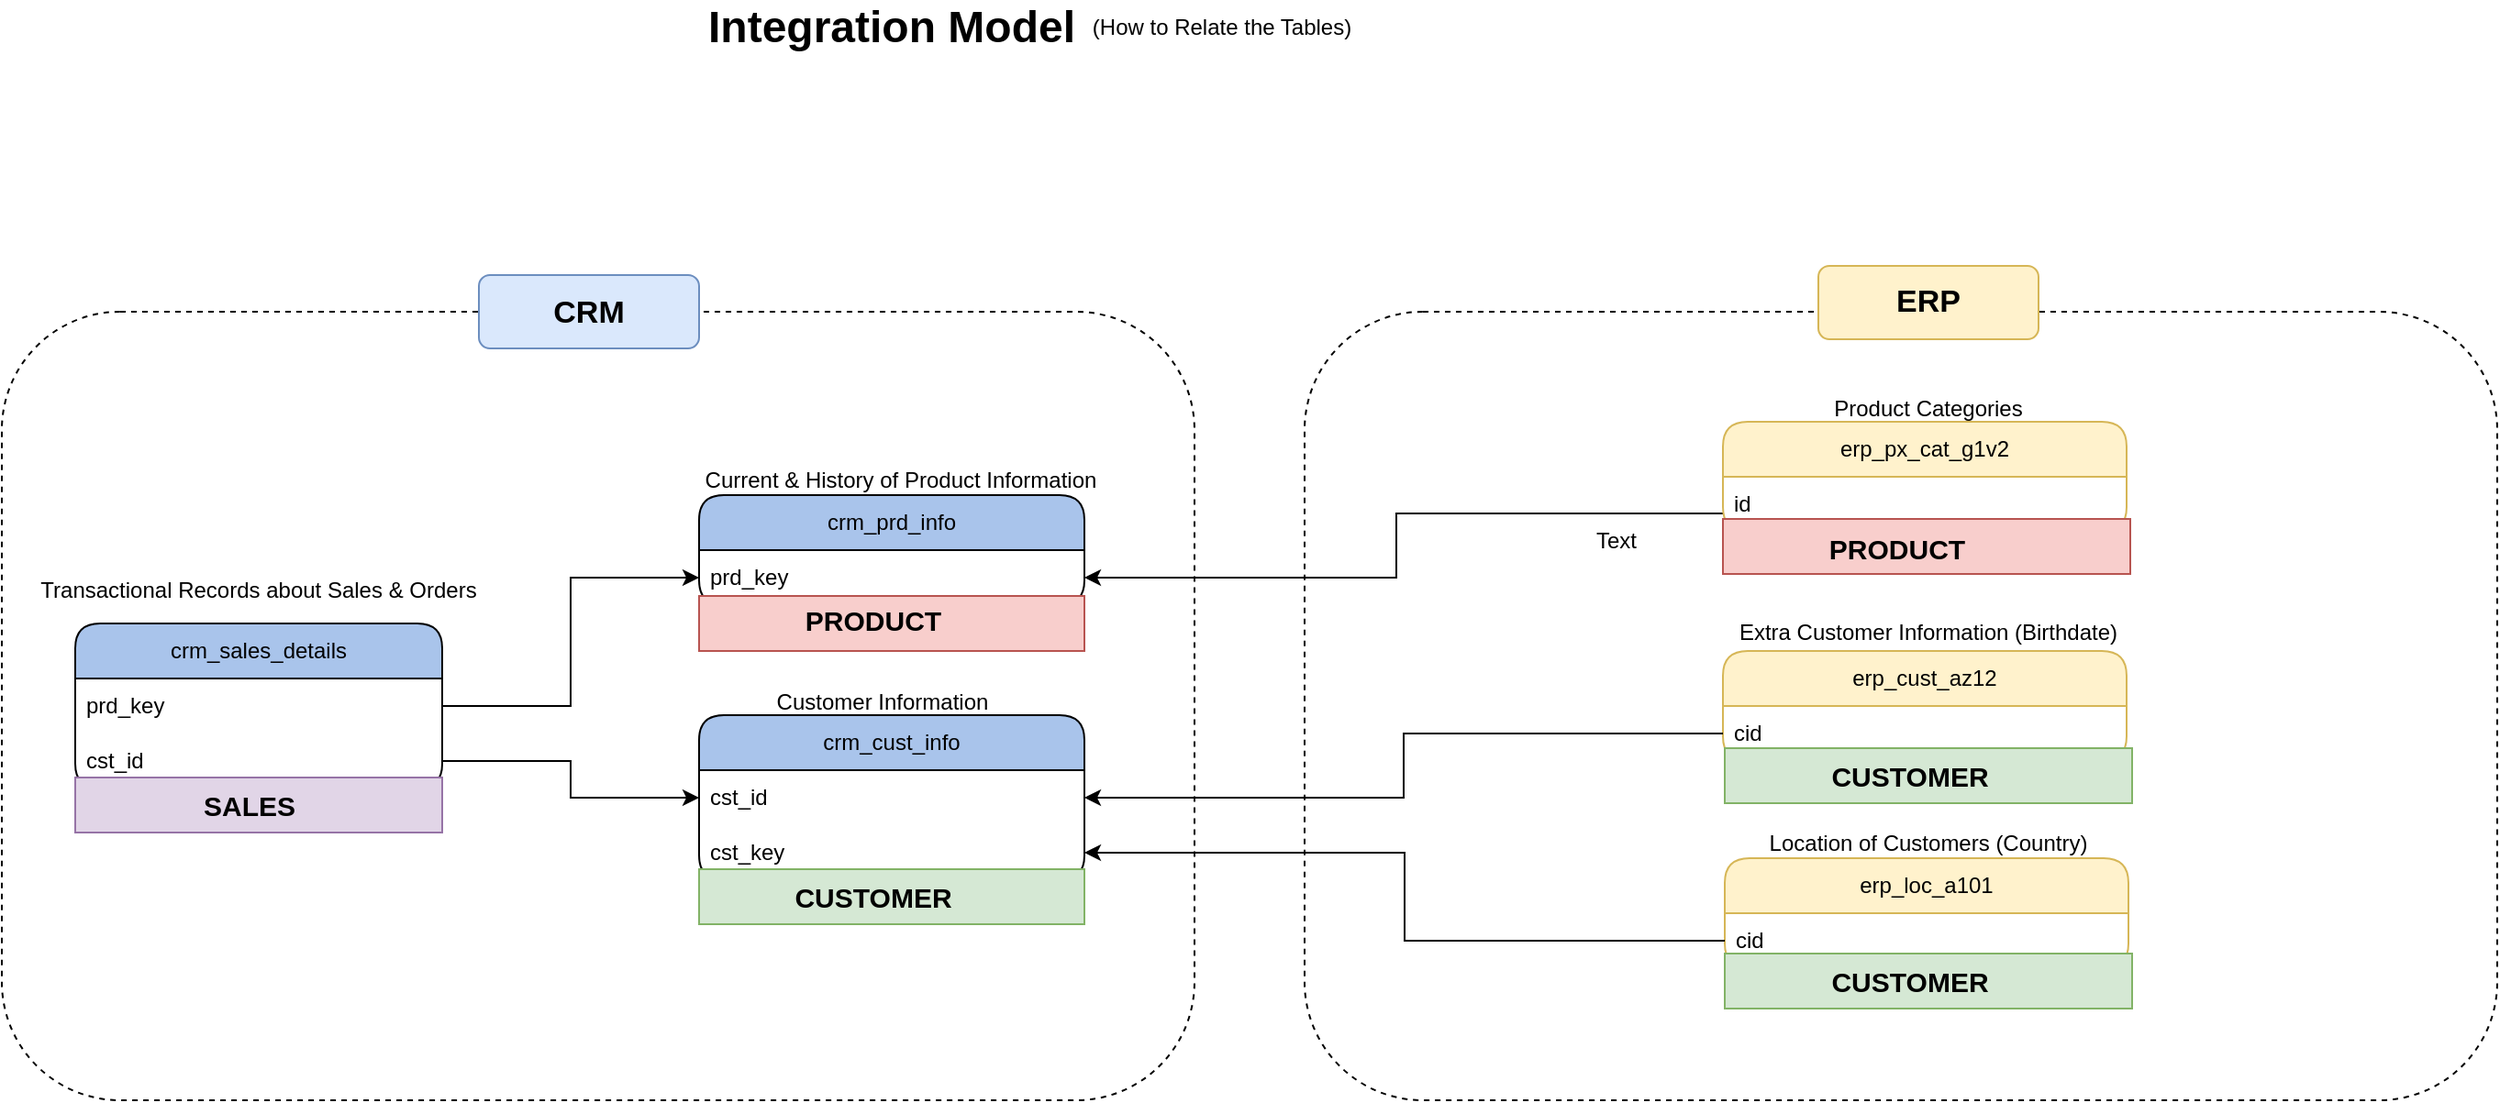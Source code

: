 <mxfile version="28.0.6">
  <diagram name="Page-1" id="Ek9-X_7ysM0I2mibOemU">
    <mxGraphModel grid="1" page="1" gridSize="10" guides="1" tooltips="1" connect="1" arrows="1" fold="1" pageScale="1" pageWidth="1700" pageHeight="1100" math="0" shadow="0">
      <root>
        <mxCell id="0" />
        <mxCell id="1" parent="0" />
        <mxCell id="hRe_kejiiffoReeZe8uF-36" value="" style="rounded=1;whiteSpace=wrap;html=1;fillColor=none;dashed=1;" vertex="1" parent="1">
          <mxGeometry x="810" y="370" width="650" height="430" as="geometry" />
        </mxCell>
        <mxCell id="hRe_kejiiffoReeZe8uF-30" value="" style="rounded=1;whiteSpace=wrap;html=1;fillColor=none;dashed=1;" vertex="1" parent="1">
          <mxGeometry x="100" y="370" width="650" height="430" as="geometry" />
        </mxCell>
        <mxCell id="hRe_kejiiffoReeZe8uF-1" value="&lt;b&gt;&lt;font style=&quot;font-size: 24px;&quot;&gt;Integration Model&lt;/font&gt;&lt;/b&gt;" style="text;html=1;align=center;verticalAlign=middle;whiteSpace=wrap;rounded=0;" vertex="1" parent="1">
          <mxGeometry x="440" y="200" width="290" height="30" as="geometry" />
        </mxCell>
        <mxCell id="hRe_kejiiffoReeZe8uF-2" value="(How to Relate the Tables)" style="text;html=1;align=center;verticalAlign=middle;whiteSpace=wrap;rounded=0;" vertex="1" parent="1">
          <mxGeometry x="630" y="200" width="270" height="30" as="geometry" />
        </mxCell>
        <mxCell id="hRe_kejiiffoReeZe8uF-8" value="crm_sales_details" style="swimlane;fontStyle=0;childLayout=stackLayout;horizontal=1;startSize=30;horizontalStack=0;resizeParent=1;resizeParentMax=0;resizeLast=0;collapsible=1;marginBottom=0;whiteSpace=wrap;html=1;rounded=1;fillColor=#A9C4EB;" vertex="1" parent="1">
          <mxGeometry x="140" y="540" width="200" height="90" as="geometry" />
        </mxCell>
        <mxCell id="hRe_kejiiffoReeZe8uF-9" value="prd_key" style="text;strokeColor=none;fillColor=none;align=left;verticalAlign=middle;spacingLeft=4;spacingRight=4;overflow=hidden;points=[[0,0.5],[1,0.5]];portConstraint=eastwest;rotatable=0;whiteSpace=wrap;html=1;" vertex="1" parent="hRe_kejiiffoReeZe8uF-8">
          <mxGeometry y="30" width="200" height="30" as="geometry" />
        </mxCell>
        <mxCell id="hRe_kejiiffoReeZe8uF-10" value="cst_id" style="text;strokeColor=none;fillColor=none;align=left;verticalAlign=middle;spacingLeft=4;spacingRight=4;overflow=hidden;points=[[0,0.5],[1,0.5]];portConstraint=eastwest;rotatable=0;whiteSpace=wrap;html=1;strokeWidth=1;" vertex="1" parent="hRe_kejiiffoReeZe8uF-8">
          <mxGeometry y="60" width="200" height="30" as="geometry" />
        </mxCell>
        <mxCell id="hRe_kejiiffoReeZe8uF-11" value="crm_prd_info" style="swimlane;fontStyle=0;childLayout=stackLayout;horizontal=1;startSize=30;horizontalStack=0;resizeParent=1;resizeParentMax=0;resizeLast=0;collapsible=1;marginBottom=0;whiteSpace=wrap;html=1;rounded=1;fillColor=#A9C4EB;" vertex="1" parent="1">
          <mxGeometry x="480" y="470" width="210" height="60" as="geometry" />
        </mxCell>
        <mxCell id="hRe_kejiiffoReeZe8uF-12" value="prd_key" style="text;strokeColor=none;fillColor=none;align=left;verticalAlign=middle;spacingLeft=4;spacingRight=4;overflow=hidden;points=[[0,0.5],[1,0.5]];portConstraint=eastwest;rotatable=0;whiteSpace=wrap;html=1;" vertex="1" parent="hRe_kejiiffoReeZe8uF-11">
          <mxGeometry y="30" width="210" height="30" as="geometry" />
        </mxCell>
        <mxCell id="hRe_kejiiffoReeZe8uF-14" value="crm_cust_info" style="swimlane;fontStyle=0;childLayout=stackLayout;horizontal=1;startSize=30;horizontalStack=0;resizeParent=1;resizeParentMax=0;resizeLast=0;collapsible=1;marginBottom=0;whiteSpace=wrap;html=1;rounded=1;fillColor=#A9C4EB;" vertex="1" parent="1">
          <mxGeometry x="480" y="590" width="210" height="90" as="geometry" />
        </mxCell>
        <mxCell id="hRe_kejiiffoReeZe8uF-15" value="cst_id" style="text;strokeColor=none;fillColor=none;align=left;verticalAlign=middle;spacingLeft=4;spacingRight=4;overflow=hidden;points=[[0,0.5],[1,0.5]];portConstraint=eastwest;rotatable=0;whiteSpace=wrap;html=1;" vertex="1" parent="hRe_kejiiffoReeZe8uF-14">
          <mxGeometry y="30" width="210" height="30" as="geometry" />
        </mxCell>
        <mxCell id="hRe_kejiiffoReeZe8uF-16" value="cst_key" style="text;strokeColor=none;fillColor=none;align=left;verticalAlign=middle;spacingLeft=4;spacingRight=4;overflow=hidden;points=[[0,0.5],[1,0.5]];portConstraint=eastwest;rotatable=0;whiteSpace=wrap;html=1;" vertex="1" parent="hRe_kejiiffoReeZe8uF-14">
          <mxGeometry y="60" width="210" height="30" as="geometry" />
        </mxCell>
        <mxCell id="hRe_kejiiffoReeZe8uF-19" style="edgeStyle=orthogonalEdgeStyle;rounded=0;orthogonalLoop=1;jettySize=auto;html=1;entryX=0;entryY=0.5;entryDx=0;entryDy=0;" edge="1" parent="1" source="hRe_kejiiffoReeZe8uF-9" target="hRe_kejiiffoReeZe8uF-12">
          <mxGeometry relative="1" as="geometry" />
        </mxCell>
        <mxCell id="hRe_kejiiffoReeZe8uF-20" style="edgeStyle=orthogonalEdgeStyle;rounded=0;orthogonalLoop=1;jettySize=auto;html=1;entryX=0;entryY=0.5;entryDx=0;entryDy=0;" edge="1" parent="1" source="hRe_kejiiffoReeZe8uF-10" target="hRe_kejiiffoReeZe8uF-15">
          <mxGeometry relative="1" as="geometry" />
        </mxCell>
        <mxCell id="hRe_kejiiffoReeZe8uF-39" style="edgeStyle=orthogonalEdgeStyle;rounded=0;orthogonalLoop=1;jettySize=auto;html=1;entryX=1;entryY=0.5;entryDx=0;entryDy=0;" edge="1" parent="1" source="hRe_kejiiffoReeZe8uF-21" target="hRe_kejiiffoReeZe8uF-12">
          <mxGeometry relative="1" as="geometry">
            <Array as="points">
              <mxPoint x="860" y="480" />
              <mxPoint x="860" y="515" />
            </Array>
          </mxGeometry>
        </mxCell>
        <mxCell id="hRe_kejiiffoReeZe8uF-21" value="erp_px_cat_g1v2" style="swimlane;fontStyle=0;childLayout=stackLayout;horizontal=1;startSize=30;horizontalStack=0;resizeParent=1;resizeParentMax=0;resizeLast=0;collapsible=1;marginBottom=0;whiteSpace=wrap;html=1;rounded=1;fillColor=#fff2cc;strokeColor=#d6b656;" vertex="1" parent="1">
          <mxGeometry x="1038" y="430" width="220" height="60" as="geometry" />
        </mxCell>
        <mxCell id="hRe_kejiiffoReeZe8uF-22" value="id" style="text;strokeColor=none;fillColor=none;align=left;verticalAlign=middle;spacingLeft=4;spacingRight=4;overflow=hidden;points=[[0,0.5],[1,0.5]];portConstraint=eastwest;rotatable=0;whiteSpace=wrap;html=1;" vertex="1" parent="hRe_kejiiffoReeZe8uF-21">
          <mxGeometry y="30" width="220" height="30" as="geometry" />
        </mxCell>
        <mxCell id="hRe_kejiiffoReeZe8uF-23" value="erp_cust_az12" style="swimlane;fontStyle=0;childLayout=stackLayout;horizontal=1;startSize=30;horizontalStack=0;resizeParent=1;resizeParentMax=0;resizeLast=0;collapsible=1;marginBottom=0;whiteSpace=wrap;html=1;rounded=1;fillColor=#fff2cc;strokeColor=#d6b656;" vertex="1" parent="1">
          <mxGeometry x="1038" y="555" width="220" height="60" as="geometry" />
        </mxCell>
        <mxCell id="hRe_kejiiffoReeZe8uF-24" value="cid" style="text;strokeColor=none;fillColor=none;align=left;verticalAlign=middle;spacingLeft=4;spacingRight=4;overflow=hidden;points=[[0,0.5],[1,0.5]];portConstraint=eastwest;rotatable=0;whiteSpace=wrap;html=1;" vertex="1" parent="hRe_kejiiffoReeZe8uF-23">
          <mxGeometry y="30" width="220" height="30" as="geometry" />
        </mxCell>
        <mxCell id="hRe_kejiiffoReeZe8uF-25" value="erp_loc_a101" style="swimlane;fontStyle=0;childLayout=stackLayout;horizontal=1;startSize=30;horizontalStack=0;resizeParent=1;resizeParentMax=0;resizeLast=0;collapsible=1;marginBottom=0;whiteSpace=wrap;html=1;rounded=1;fillColor=#fff2cc;strokeColor=#d6b656;" vertex="1" parent="1">
          <mxGeometry x="1039" y="668" width="220" height="60" as="geometry" />
        </mxCell>
        <mxCell id="hRe_kejiiffoReeZe8uF-26" value="cid" style="text;strokeColor=none;fillColor=none;align=left;verticalAlign=middle;spacingLeft=4;spacingRight=4;overflow=hidden;points=[[0,0.5],[1,0.5]];portConstraint=eastwest;rotatable=0;whiteSpace=wrap;html=1;" vertex="1" parent="hRe_kejiiffoReeZe8uF-25">
          <mxGeometry y="30" width="220" height="30" as="geometry" />
        </mxCell>
        <mxCell id="hRe_kejiiffoReeZe8uF-27" value="Transactional Records about Sales &amp;amp; Orders" style="text;html=1;align=center;verticalAlign=middle;whiteSpace=wrap;rounded=0;" vertex="1" parent="1">
          <mxGeometry x="120" y="507" width="240" height="30" as="geometry" />
        </mxCell>
        <mxCell id="hRe_kejiiffoReeZe8uF-28" value="Current &amp;amp; History of Product Information" style="text;html=1;align=center;verticalAlign=middle;whiteSpace=wrap;rounded=0;" vertex="1" parent="1">
          <mxGeometry x="470" y="447" width="240" height="30" as="geometry" />
        </mxCell>
        <mxCell id="hRe_kejiiffoReeZe8uF-29" value="Customer Information" style="text;html=1;align=center;verticalAlign=middle;whiteSpace=wrap;rounded=0;" vertex="1" parent="1">
          <mxGeometry x="460" y="568" width="240" height="30" as="geometry" />
        </mxCell>
        <mxCell id="hRe_kejiiffoReeZe8uF-31" value="" style="rounded=1;whiteSpace=wrap;html=1;fillColor=#dae8fc;strokeColor=#6c8ebf;" vertex="1" parent="1">
          <mxGeometry x="360" y="350" width="120" height="40" as="geometry" />
        </mxCell>
        <mxCell id="hRe_kejiiffoReeZe8uF-32" value="&lt;b&gt;&lt;font style=&quot;font-size: 17px;&quot;&gt;CRM&lt;/font&gt;&lt;/b&gt;" style="text;html=1;align=center;verticalAlign=middle;whiteSpace=wrap;rounded=0;" vertex="1" parent="1">
          <mxGeometry x="390" y="356" width="60" height="30" as="geometry" />
        </mxCell>
        <mxCell id="hRe_kejiiffoReeZe8uF-33" value="Product Categories" style="text;html=1;align=center;verticalAlign=middle;whiteSpace=wrap;rounded=0;" vertex="1" parent="1">
          <mxGeometry x="1030" y="408" width="240" height="30" as="geometry" />
        </mxCell>
        <mxCell id="hRe_kejiiffoReeZe8uF-34" value="Extra Customer Information (Birthdate)" style="text;html=1;align=center;verticalAlign=middle;whiteSpace=wrap;rounded=0;" vertex="1" parent="1">
          <mxGeometry x="1030" y="530" width="240" height="30" as="geometry" />
        </mxCell>
        <mxCell id="hRe_kejiiffoReeZe8uF-35" value="Location of Customers (Country)" style="text;html=1;align=center;verticalAlign=middle;whiteSpace=wrap;rounded=0;" vertex="1" parent="1">
          <mxGeometry x="1030" y="645" width="240" height="30" as="geometry" />
        </mxCell>
        <mxCell id="hRe_kejiiffoReeZe8uF-37" value="&lt;b&gt;&lt;font style=&quot;font-size: 17px;&quot;&gt;CRM&lt;/font&gt;&lt;/b&gt;" style="text;html=1;align=center;verticalAlign=middle;whiteSpace=wrap;rounded=0;fillColor=#fff2cc;strokeColor=#d6b656;" vertex="1" parent="1">
          <mxGeometry x="1120" y="346" width="60" height="30" as="geometry" />
        </mxCell>
        <mxCell id="hRe_kejiiffoReeZe8uF-38" value="&lt;b&gt;&lt;font style=&quot;font-size: 17px;&quot;&gt;ERP&lt;/font&gt;&lt;/b&gt;" style="rounded=1;whiteSpace=wrap;html=1;fillColor=#fff2cc;strokeColor=#d6b656;" vertex="1" parent="1">
          <mxGeometry x="1090" y="345" width="120" height="40" as="geometry" />
        </mxCell>
        <mxCell id="hRe_kejiiffoReeZe8uF-40" style="edgeStyle=orthogonalEdgeStyle;rounded=0;orthogonalLoop=1;jettySize=auto;html=1;entryX=1;entryY=0.5;entryDx=0;entryDy=0;" edge="1" parent="1" source="hRe_kejiiffoReeZe8uF-24" target="hRe_kejiiffoReeZe8uF-15">
          <mxGeometry relative="1" as="geometry" />
        </mxCell>
        <mxCell id="hRe_kejiiffoReeZe8uF-41" style="edgeStyle=orthogonalEdgeStyle;rounded=0;orthogonalLoop=1;jettySize=auto;html=1;entryX=1;entryY=0.5;entryDx=0;entryDy=0;" edge="1" parent="1" source="hRe_kejiiffoReeZe8uF-26" target="hRe_kejiiffoReeZe8uF-16">
          <mxGeometry relative="1" as="geometry" />
        </mxCell>
        <mxCell id="ZFEOh6TdQVeCt-qawTuR-1" value="" style="rounded=0;whiteSpace=wrap;html=1;fillColor=#e1d5e7;strokeColor=#9673a6;" vertex="1" parent="1">
          <mxGeometry x="140" y="624" width="200" height="30" as="geometry" />
        </mxCell>
        <mxCell id="ZFEOh6TdQVeCt-qawTuR-2" value="&lt;b&gt;&lt;font style=&quot;font-size: 15px;&quot;&gt;SALES&lt;/font&gt;&lt;/b&gt;" style="text;html=1;align=center;verticalAlign=middle;whiteSpace=wrap;rounded=0;" vertex="1" parent="1">
          <mxGeometry x="185" y="624" width="100" height="30" as="geometry" />
        </mxCell>
        <mxCell id="ZFEOh6TdQVeCt-qawTuR-3" value="" style="rounded=0;whiteSpace=wrap;html=1;fillColor=#f8cecc;strokeColor=#b85450;" vertex="1" parent="1">
          <mxGeometry x="480" y="525" width="210" height="30" as="geometry" />
        </mxCell>
        <mxCell id="ZFEOh6TdQVeCt-qawTuR-4" value="&lt;b&gt;&lt;font style=&quot;font-size: 15px;&quot;&gt;PRODUCT&lt;/font&gt;&lt;/b&gt;" style="text;html=1;align=center;verticalAlign=middle;whiteSpace=wrap;rounded=0;" vertex="1" parent="1">
          <mxGeometry x="525" y="523" width="100" height="30" as="geometry" />
        </mxCell>
        <mxCell id="ZFEOh6TdQVeCt-qawTuR-5" value="" style="rounded=0;whiteSpace=wrap;html=1;fillColor=#d5e8d4;strokeColor=#82b366;" vertex="1" parent="1">
          <mxGeometry x="480" y="674" width="210" height="30" as="geometry" />
        </mxCell>
        <mxCell id="ZFEOh6TdQVeCt-qawTuR-6" value="&lt;b&gt;&lt;font style=&quot;font-size: 15px;&quot;&gt;CUSTOMER&lt;/font&gt;&lt;/b&gt;" style="text;html=1;align=center;verticalAlign=middle;whiteSpace=wrap;rounded=0;" vertex="1" parent="1">
          <mxGeometry x="525" y="674" width="100" height="30" as="geometry" />
        </mxCell>
        <mxCell id="ZFEOh6TdQVeCt-qawTuR-7" value="" style="rounded=0;whiteSpace=wrap;html=1;fillColor=#f8cecc;strokeColor=#b85450;" vertex="1" parent="1">
          <mxGeometry x="1038" y="483" width="222" height="30" as="geometry" />
        </mxCell>
        <mxCell id="ZFEOh6TdQVeCt-qawTuR-8" value="&lt;b&gt;&lt;font style=&quot;font-size: 15px;&quot;&gt;PRODUCT&lt;/font&gt;&lt;/b&gt;" style="text;html=1;align=center;verticalAlign=middle;whiteSpace=wrap;rounded=0;" vertex="1" parent="1">
          <mxGeometry x="1083" y="484" width="100" height="30" as="geometry" />
        </mxCell>
        <mxCell id="ZFEOh6TdQVeCt-qawTuR-9" value="" style="rounded=0;whiteSpace=wrap;html=1;fillColor=#d5e8d4;strokeColor=#82b366;" vertex="1" parent="1">
          <mxGeometry x="1039" y="608" width="222" height="30" as="geometry" />
        </mxCell>
        <mxCell id="ZFEOh6TdQVeCt-qawTuR-11" value="&lt;b&gt;&lt;font style=&quot;font-size: 15px;&quot;&gt;CUSTOMER&lt;/font&gt;&lt;/b&gt;" style="text;html=1;align=center;verticalAlign=middle;whiteSpace=wrap;rounded=0;" vertex="1" parent="1">
          <mxGeometry x="1090" y="608" width="100" height="30" as="geometry" />
        </mxCell>
        <mxCell id="ZFEOh6TdQVeCt-qawTuR-13" value="Text" style="text;html=1;align=center;verticalAlign=middle;whiteSpace=wrap;rounded=0;" vertex="1" parent="1">
          <mxGeometry x="950" y="480" width="60" height="30" as="geometry" />
        </mxCell>
        <mxCell id="ZFEOh6TdQVeCt-qawTuR-14" value="&lt;b&gt;&lt;font style=&quot;font-size: 15px;&quot;&gt;CUSTOMER&lt;/font&gt;&lt;/b&gt;" style="text;html=1;align=center;verticalAlign=middle;whiteSpace=wrap;rounded=0;" vertex="1" parent="1">
          <mxGeometry x="1090" y="720" width="100" height="30" as="geometry" />
        </mxCell>
        <mxCell id="ZFEOh6TdQVeCt-qawTuR-15" value="" style="rounded=0;whiteSpace=wrap;html=1;fillColor=#d5e8d4;strokeColor=#82b366;" vertex="1" parent="1">
          <mxGeometry x="1039" y="720" width="222" height="30" as="geometry" />
        </mxCell>
        <mxCell id="ZFEOh6TdQVeCt-qawTuR-16" value="&lt;b&gt;&lt;font style=&quot;font-size: 15px;&quot;&gt;CUSTOMER&lt;/font&gt;&lt;/b&gt;" style="text;html=1;align=center;verticalAlign=middle;whiteSpace=wrap;rounded=0;" vertex="1" parent="1">
          <mxGeometry x="1090" y="720" width="100" height="30" as="geometry" />
        </mxCell>
      </root>
    </mxGraphModel>
  </diagram>
</mxfile>
